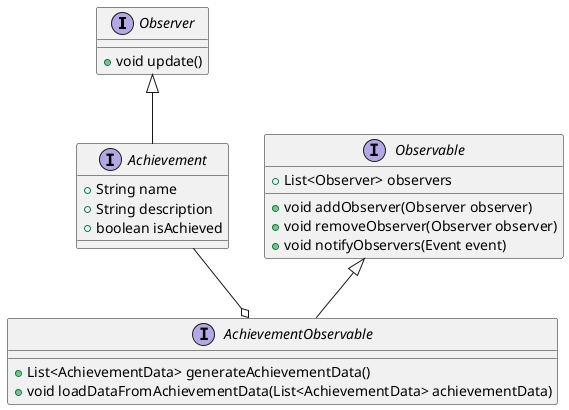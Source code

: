 @startuml achievement

interface Observer {
    + void update()
}

interface Achievement implements Observer {
    + String name
    + String description
    + boolean isAchieved
}

interface Observable {
    + List<Observer> observers
    + void addObserver(Observer observer)
    + void removeObserver(Observer observer)
    + void notifyObservers(Event event)
}

interface AchievementObservable implements Observable {
    + List<AchievementData> generateAchievementData()
    + void loadDataFromAchievementData(List<AchievementData> achievementData)
}

Achievement --o AchievementObservable

@enduml